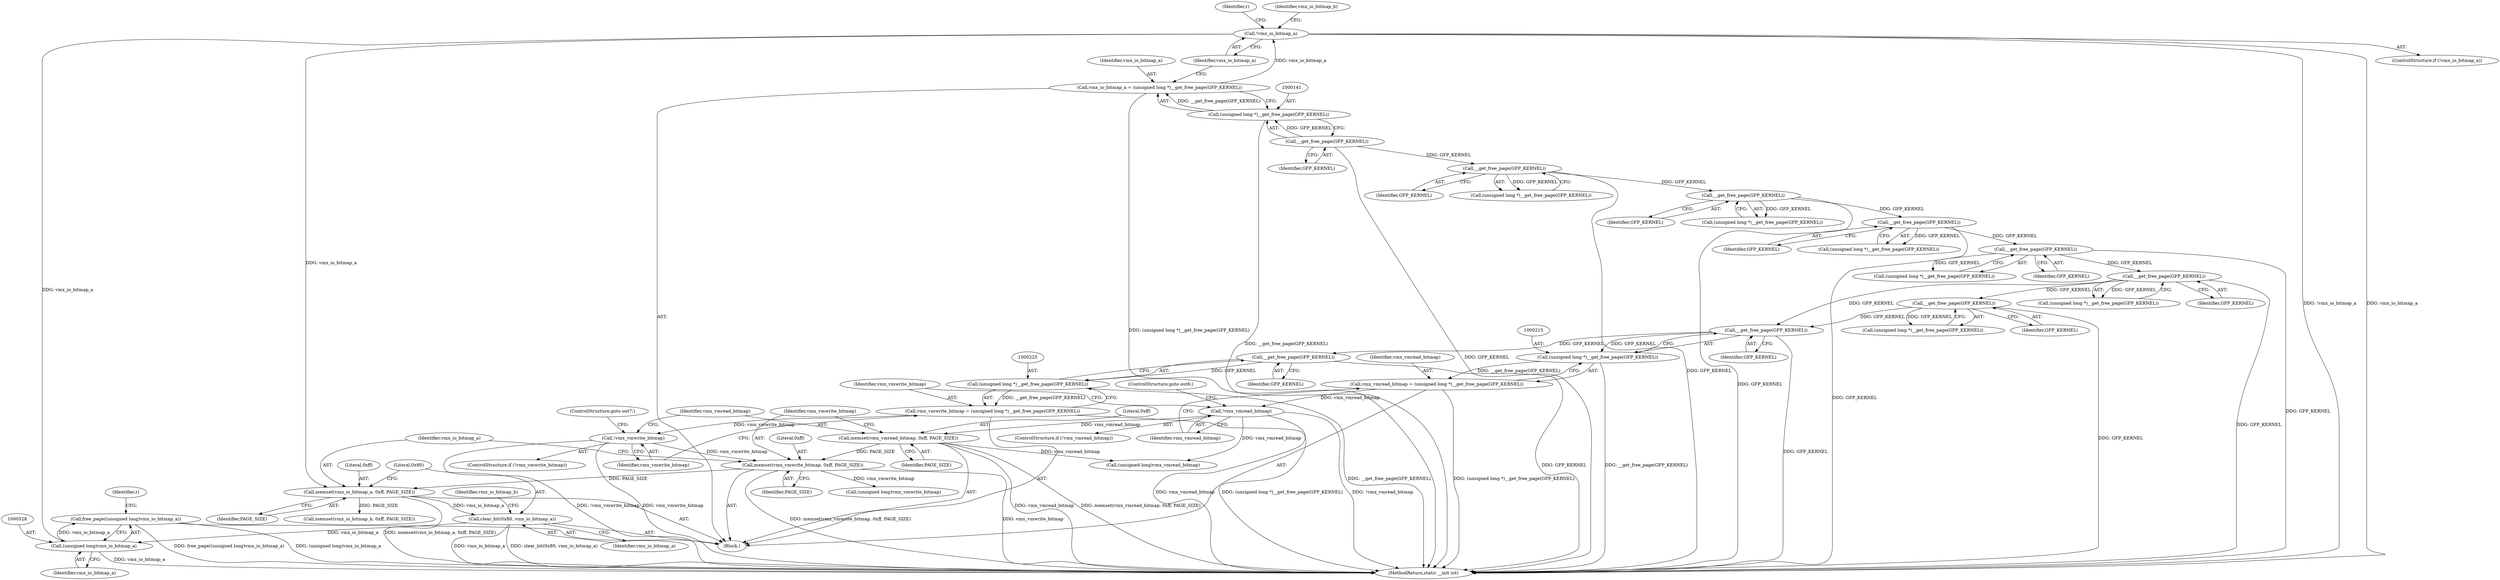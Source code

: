 digraph "0_linux_3ce424e45411cf5a13105e0386b6ecf6eeb4f66f@API" {
"1000526" [label="(Call,free_page((unsigned long)vmx_io_bitmap_a))"];
"1000527" [label="(Call,(unsigned long)vmx_io_bitmap_a)"];
"1000244" [label="(Call,clear_bit(0x80, vmx_io_bitmap_a))"];
"1000240" [label="(Call,memset(vmx_io_bitmap_a, 0xff, PAGE_SIZE))"];
"1000145" [label="(Call,!vmx_io_bitmap_a)"];
"1000138" [label="(Call,vmx_io_bitmap_a = (unsigned long *)__get_free_page(GFP_KERNEL))"];
"1000140" [label="(Call,(unsigned long *)__get_free_page(GFP_KERNEL))"];
"1000142" [label="(Call,__get_free_page(GFP_KERNEL))"];
"1000236" [label="(Call,memset(vmx_vmwrite_bitmap, 0xff, PAGE_SIZE))"];
"1000229" [label="(Call,!vmx_vmwrite_bitmap)"];
"1000222" [label="(Call,vmx_vmwrite_bitmap = (unsigned long *)__get_free_page(GFP_KERNEL))"];
"1000224" [label="(Call,(unsigned long *)__get_free_page(GFP_KERNEL))"];
"1000226" [label="(Call,__get_free_page(GFP_KERNEL))"];
"1000216" [label="(Call,__get_free_page(GFP_KERNEL))"];
"1000193" [label="(Call,__get_free_page(GFP_KERNEL))"];
"1000183" [label="(Call,__get_free_page(GFP_KERNEL))"];
"1000173" [label="(Call,__get_free_page(GFP_KERNEL))"];
"1000163" [label="(Call,__get_free_page(GFP_KERNEL))"];
"1000153" [label="(Call,__get_free_page(GFP_KERNEL))"];
"1000206" [label="(Call,__get_free_page(GFP_KERNEL))"];
"1000232" [label="(Call,memset(vmx_vmread_bitmap, 0xff, PAGE_SIZE))"];
"1000219" [label="(Call,!vmx_vmread_bitmap)"];
"1000212" [label="(Call,vmx_vmread_bitmap = (unsigned long *)__get_free_page(GFP_KERNEL))"];
"1000214" [label="(Call,(unsigned long *)__get_free_page(GFP_KERNEL))"];
"1000526" [label="(Call,free_page((unsigned long)vmx_io_bitmap_a))"];
"1000193" [label="(Call,__get_free_page(GFP_KERNEL))"];
"1000234" [label="(Literal,0xff)"];
"1000173" [label="(Call,__get_free_page(GFP_KERNEL))"];
"1000212" [label="(Call,vmx_vmread_bitmap = (unsigned long *)__get_free_page(GFP_KERNEL))"];
"1000490" [label="(Call,(unsigned long)vmx_vmread_bitmap)"];
"1000239" [label="(Identifier,PAGE_SIZE)"];
"1000191" [label="(Call,(unsigned long *)__get_free_page(GFP_KERNEL))"];
"1000139" [label="(Identifier,vmx_io_bitmap_a)"];
"1000163" [label="(Call,__get_free_page(GFP_KERNEL))"];
"1000248" [label="(Identifier,vmx_io_bitmap_b)"];
"1000230" [label="(Identifier,vmx_vmwrite_bitmap)"];
"1000231" [label="(ControlStructure,goto out7;)"];
"1000240" [label="(Call,memset(vmx_io_bitmap_a, 0xff, PAGE_SIZE))"];
"1000218" [label="(ControlStructure,if (!vmx_vmread_bitmap))"];
"1000221" [label="(ControlStructure,goto out6;)"];
"1000194" [label="(Identifier,GFP_KERNEL)"];
"1000151" [label="(Call,(unsigned long *)__get_free_page(GFP_KERNEL))"];
"1000206" [label="(Call,__get_free_page(GFP_KERNEL))"];
"1000229" [label="(Call,!vmx_vmwrite_bitmap)"];
"1000244" [label="(Call,clear_bit(0x80, vmx_io_bitmap_a))"];
"1000236" [label="(Call,memset(vmx_vmwrite_bitmap, 0xff, PAGE_SIZE))"];
"1000222" [label="(Call,vmx_vmwrite_bitmap = (unsigned long *)__get_free_page(GFP_KERNEL))"];
"1000241" [label="(Identifier,vmx_io_bitmap_a)"];
"1000527" [label="(Call,(unsigned long)vmx_io_bitmap_a)"];
"1000153" [label="(Call,__get_free_page(GFP_KERNEL))"];
"1000233" [label="(Identifier,vmx_vmread_bitmap)"];
"1000216" [label="(Call,__get_free_page(GFP_KERNEL))"];
"1000219" [label="(Call,!vmx_vmread_bitmap)"];
"1000154" [label="(Identifier,GFP_KERNEL)"];
"1000242" [label="(Literal,0xff)"];
"1000246" [label="(Identifier,vmx_io_bitmap_a)"];
"1000232" [label="(Call,memset(vmx_vmread_bitmap, 0xff, PAGE_SIZE))"];
"1000174" [label="(Identifier,GFP_KERNEL)"];
"1000207" [label="(Identifier,GFP_KERNEL)"];
"1000111" [label="(Block,)"];
"1000217" [label="(Identifier,GFP_KERNEL)"];
"1000228" [label="(ControlStructure,if (!vmx_vmwrite_bitmap))"];
"1000161" [label="(Call,(unsigned long *)__get_free_page(GFP_KERNEL))"];
"1000142" [label="(Call,__get_free_page(GFP_KERNEL))"];
"1000148" [label="(Identifier,r)"];
"1000235" [label="(Identifier,PAGE_SIZE)"];
"1000150" [label="(Identifier,vmx_io_bitmap_b)"];
"1000237" [label="(Identifier,vmx_vmwrite_bitmap)"];
"1000226" [label="(Call,__get_free_page(GFP_KERNEL))"];
"1000146" [label="(Identifier,vmx_io_bitmap_a)"];
"1000245" [label="(Literal,0x80)"];
"1000143" [label="(Identifier,GFP_KERNEL)"];
"1000227" [label="(Identifier,GFP_KERNEL)"];
"1000529" [label="(Identifier,vmx_io_bitmap_a)"];
"1000224" [label="(Call,(unsigned long *)__get_free_page(GFP_KERNEL))"];
"1000531" [label="(Identifier,r)"];
"1000181" [label="(Call,(unsigned long *)__get_free_page(GFP_KERNEL))"];
"1000171" [label="(Call,(unsigned long *)__get_free_page(GFP_KERNEL))"];
"1000532" [label="(MethodReturn,static __init int)"];
"1000144" [label="(ControlStructure,if (!vmx_io_bitmap_a))"];
"1000214" [label="(Call,(unsigned long *)__get_free_page(GFP_KERNEL))"];
"1000220" [label="(Identifier,vmx_vmread_bitmap)"];
"1000223" [label="(Identifier,vmx_vmwrite_bitmap)"];
"1000213" [label="(Identifier,vmx_vmread_bitmap)"];
"1000238" [label="(Literal,0xff)"];
"1000485" [label="(Call,(unsigned long)vmx_vmwrite_bitmap)"];
"1000204" [label="(Call,(unsigned long *)__get_free_page(GFP_KERNEL))"];
"1000183" [label="(Call,__get_free_page(GFP_KERNEL))"];
"1000184" [label="(Identifier,GFP_KERNEL)"];
"1000145" [label="(Call,!vmx_io_bitmap_a)"];
"1000164" [label="(Identifier,GFP_KERNEL)"];
"1000140" [label="(Call,(unsigned long *)__get_free_page(GFP_KERNEL))"];
"1000243" [label="(Identifier,PAGE_SIZE)"];
"1000138" [label="(Call,vmx_io_bitmap_a = (unsigned long *)__get_free_page(GFP_KERNEL))"];
"1000247" [label="(Call,memset(vmx_io_bitmap_b, 0xff, PAGE_SIZE))"];
"1000526" -> "1000111"  [label="AST: "];
"1000526" -> "1000527"  [label="CFG: "];
"1000527" -> "1000526"  [label="AST: "];
"1000531" -> "1000526"  [label="CFG: "];
"1000526" -> "1000532"  [label="DDG: free_page((unsigned long)vmx_io_bitmap_a)"];
"1000526" -> "1000532"  [label="DDG: (unsigned long)vmx_io_bitmap_a"];
"1000527" -> "1000526"  [label="DDG: vmx_io_bitmap_a"];
"1000527" -> "1000529"  [label="CFG: "];
"1000528" -> "1000527"  [label="AST: "];
"1000529" -> "1000527"  [label="AST: "];
"1000527" -> "1000532"  [label="DDG: vmx_io_bitmap_a"];
"1000244" -> "1000527"  [label="DDG: vmx_io_bitmap_a"];
"1000145" -> "1000527"  [label="DDG: vmx_io_bitmap_a"];
"1000244" -> "1000111"  [label="AST: "];
"1000244" -> "1000246"  [label="CFG: "];
"1000245" -> "1000244"  [label="AST: "];
"1000246" -> "1000244"  [label="AST: "];
"1000248" -> "1000244"  [label="CFG: "];
"1000244" -> "1000532"  [label="DDG: clear_bit(0x80, vmx_io_bitmap_a)"];
"1000244" -> "1000532"  [label="DDG: vmx_io_bitmap_a"];
"1000240" -> "1000244"  [label="DDG: vmx_io_bitmap_a"];
"1000240" -> "1000111"  [label="AST: "];
"1000240" -> "1000243"  [label="CFG: "];
"1000241" -> "1000240"  [label="AST: "];
"1000242" -> "1000240"  [label="AST: "];
"1000243" -> "1000240"  [label="AST: "];
"1000245" -> "1000240"  [label="CFG: "];
"1000240" -> "1000532"  [label="DDG: memset(vmx_io_bitmap_a, 0xff, PAGE_SIZE)"];
"1000145" -> "1000240"  [label="DDG: vmx_io_bitmap_a"];
"1000236" -> "1000240"  [label="DDG: PAGE_SIZE"];
"1000240" -> "1000247"  [label="DDG: PAGE_SIZE"];
"1000145" -> "1000144"  [label="AST: "];
"1000145" -> "1000146"  [label="CFG: "];
"1000146" -> "1000145"  [label="AST: "];
"1000148" -> "1000145"  [label="CFG: "];
"1000150" -> "1000145"  [label="CFG: "];
"1000145" -> "1000532"  [label="DDG: !vmx_io_bitmap_a"];
"1000145" -> "1000532"  [label="DDG: vmx_io_bitmap_a"];
"1000138" -> "1000145"  [label="DDG: vmx_io_bitmap_a"];
"1000138" -> "1000111"  [label="AST: "];
"1000138" -> "1000140"  [label="CFG: "];
"1000139" -> "1000138"  [label="AST: "];
"1000140" -> "1000138"  [label="AST: "];
"1000146" -> "1000138"  [label="CFG: "];
"1000138" -> "1000532"  [label="DDG: (unsigned long *)__get_free_page(GFP_KERNEL)"];
"1000140" -> "1000138"  [label="DDG: __get_free_page(GFP_KERNEL)"];
"1000140" -> "1000142"  [label="CFG: "];
"1000141" -> "1000140"  [label="AST: "];
"1000142" -> "1000140"  [label="AST: "];
"1000140" -> "1000532"  [label="DDG: __get_free_page(GFP_KERNEL)"];
"1000142" -> "1000140"  [label="DDG: GFP_KERNEL"];
"1000142" -> "1000143"  [label="CFG: "];
"1000143" -> "1000142"  [label="AST: "];
"1000142" -> "1000532"  [label="DDG: GFP_KERNEL"];
"1000142" -> "1000153"  [label="DDG: GFP_KERNEL"];
"1000236" -> "1000111"  [label="AST: "];
"1000236" -> "1000239"  [label="CFG: "];
"1000237" -> "1000236"  [label="AST: "];
"1000238" -> "1000236"  [label="AST: "];
"1000239" -> "1000236"  [label="AST: "];
"1000241" -> "1000236"  [label="CFG: "];
"1000236" -> "1000532"  [label="DDG: vmx_vmwrite_bitmap"];
"1000236" -> "1000532"  [label="DDG: memset(vmx_vmwrite_bitmap, 0xff, PAGE_SIZE)"];
"1000229" -> "1000236"  [label="DDG: vmx_vmwrite_bitmap"];
"1000232" -> "1000236"  [label="DDG: PAGE_SIZE"];
"1000236" -> "1000485"  [label="DDG: vmx_vmwrite_bitmap"];
"1000229" -> "1000228"  [label="AST: "];
"1000229" -> "1000230"  [label="CFG: "];
"1000230" -> "1000229"  [label="AST: "];
"1000231" -> "1000229"  [label="CFG: "];
"1000233" -> "1000229"  [label="CFG: "];
"1000229" -> "1000532"  [label="DDG: !vmx_vmwrite_bitmap"];
"1000229" -> "1000532"  [label="DDG: vmx_vmwrite_bitmap"];
"1000222" -> "1000229"  [label="DDG: vmx_vmwrite_bitmap"];
"1000222" -> "1000111"  [label="AST: "];
"1000222" -> "1000224"  [label="CFG: "];
"1000223" -> "1000222"  [label="AST: "];
"1000224" -> "1000222"  [label="AST: "];
"1000230" -> "1000222"  [label="CFG: "];
"1000222" -> "1000532"  [label="DDG: (unsigned long *)__get_free_page(GFP_KERNEL)"];
"1000224" -> "1000222"  [label="DDG: __get_free_page(GFP_KERNEL)"];
"1000224" -> "1000226"  [label="CFG: "];
"1000225" -> "1000224"  [label="AST: "];
"1000226" -> "1000224"  [label="AST: "];
"1000224" -> "1000532"  [label="DDG: __get_free_page(GFP_KERNEL)"];
"1000226" -> "1000224"  [label="DDG: GFP_KERNEL"];
"1000226" -> "1000227"  [label="CFG: "];
"1000227" -> "1000226"  [label="AST: "];
"1000226" -> "1000532"  [label="DDG: GFP_KERNEL"];
"1000216" -> "1000226"  [label="DDG: GFP_KERNEL"];
"1000216" -> "1000214"  [label="AST: "];
"1000216" -> "1000217"  [label="CFG: "];
"1000217" -> "1000216"  [label="AST: "];
"1000214" -> "1000216"  [label="CFG: "];
"1000216" -> "1000532"  [label="DDG: GFP_KERNEL"];
"1000216" -> "1000214"  [label="DDG: GFP_KERNEL"];
"1000193" -> "1000216"  [label="DDG: GFP_KERNEL"];
"1000206" -> "1000216"  [label="DDG: GFP_KERNEL"];
"1000193" -> "1000191"  [label="AST: "];
"1000193" -> "1000194"  [label="CFG: "];
"1000194" -> "1000193"  [label="AST: "];
"1000191" -> "1000193"  [label="CFG: "];
"1000193" -> "1000532"  [label="DDG: GFP_KERNEL"];
"1000193" -> "1000191"  [label="DDG: GFP_KERNEL"];
"1000183" -> "1000193"  [label="DDG: GFP_KERNEL"];
"1000193" -> "1000206"  [label="DDG: GFP_KERNEL"];
"1000183" -> "1000181"  [label="AST: "];
"1000183" -> "1000184"  [label="CFG: "];
"1000184" -> "1000183"  [label="AST: "];
"1000181" -> "1000183"  [label="CFG: "];
"1000183" -> "1000532"  [label="DDG: GFP_KERNEL"];
"1000183" -> "1000181"  [label="DDG: GFP_KERNEL"];
"1000173" -> "1000183"  [label="DDG: GFP_KERNEL"];
"1000173" -> "1000171"  [label="AST: "];
"1000173" -> "1000174"  [label="CFG: "];
"1000174" -> "1000173"  [label="AST: "];
"1000171" -> "1000173"  [label="CFG: "];
"1000173" -> "1000532"  [label="DDG: GFP_KERNEL"];
"1000173" -> "1000171"  [label="DDG: GFP_KERNEL"];
"1000163" -> "1000173"  [label="DDG: GFP_KERNEL"];
"1000163" -> "1000161"  [label="AST: "];
"1000163" -> "1000164"  [label="CFG: "];
"1000164" -> "1000163"  [label="AST: "];
"1000161" -> "1000163"  [label="CFG: "];
"1000163" -> "1000532"  [label="DDG: GFP_KERNEL"];
"1000163" -> "1000161"  [label="DDG: GFP_KERNEL"];
"1000153" -> "1000163"  [label="DDG: GFP_KERNEL"];
"1000153" -> "1000151"  [label="AST: "];
"1000153" -> "1000154"  [label="CFG: "];
"1000154" -> "1000153"  [label="AST: "];
"1000151" -> "1000153"  [label="CFG: "];
"1000153" -> "1000532"  [label="DDG: GFP_KERNEL"];
"1000153" -> "1000151"  [label="DDG: GFP_KERNEL"];
"1000206" -> "1000204"  [label="AST: "];
"1000206" -> "1000207"  [label="CFG: "];
"1000207" -> "1000206"  [label="AST: "];
"1000204" -> "1000206"  [label="CFG: "];
"1000206" -> "1000532"  [label="DDG: GFP_KERNEL"];
"1000206" -> "1000204"  [label="DDG: GFP_KERNEL"];
"1000232" -> "1000111"  [label="AST: "];
"1000232" -> "1000235"  [label="CFG: "];
"1000233" -> "1000232"  [label="AST: "];
"1000234" -> "1000232"  [label="AST: "];
"1000235" -> "1000232"  [label="AST: "];
"1000237" -> "1000232"  [label="CFG: "];
"1000232" -> "1000532"  [label="DDG: vmx_vmread_bitmap"];
"1000232" -> "1000532"  [label="DDG: memset(vmx_vmread_bitmap, 0xff, PAGE_SIZE)"];
"1000219" -> "1000232"  [label="DDG: vmx_vmread_bitmap"];
"1000232" -> "1000490"  [label="DDG: vmx_vmread_bitmap"];
"1000219" -> "1000218"  [label="AST: "];
"1000219" -> "1000220"  [label="CFG: "];
"1000220" -> "1000219"  [label="AST: "];
"1000221" -> "1000219"  [label="CFG: "];
"1000223" -> "1000219"  [label="CFG: "];
"1000219" -> "1000532"  [label="DDG: !vmx_vmread_bitmap"];
"1000219" -> "1000532"  [label="DDG: vmx_vmread_bitmap"];
"1000212" -> "1000219"  [label="DDG: vmx_vmread_bitmap"];
"1000219" -> "1000490"  [label="DDG: vmx_vmread_bitmap"];
"1000212" -> "1000111"  [label="AST: "];
"1000212" -> "1000214"  [label="CFG: "];
"1000213" -> "1000212"  [label="AST: "];
"1000214" -> "1000212"  [label="AST: "];
"1000220" -> "1000212"  [label="CFG: "];
"1000212" -> "1000532"  [label="DDG: (unsigned long *)__get_free_page(GFP_KERNEL)"];
"1000214" -> "1000212"  [label="DDG: __get_free_page(GFP_KERNEL)"];
"1000215" -> "1000214"  [label="AST: "];
"1000214" -> "1000532"  [label="DDG: __get_free_page(GFP_KERNEL)"];
}
